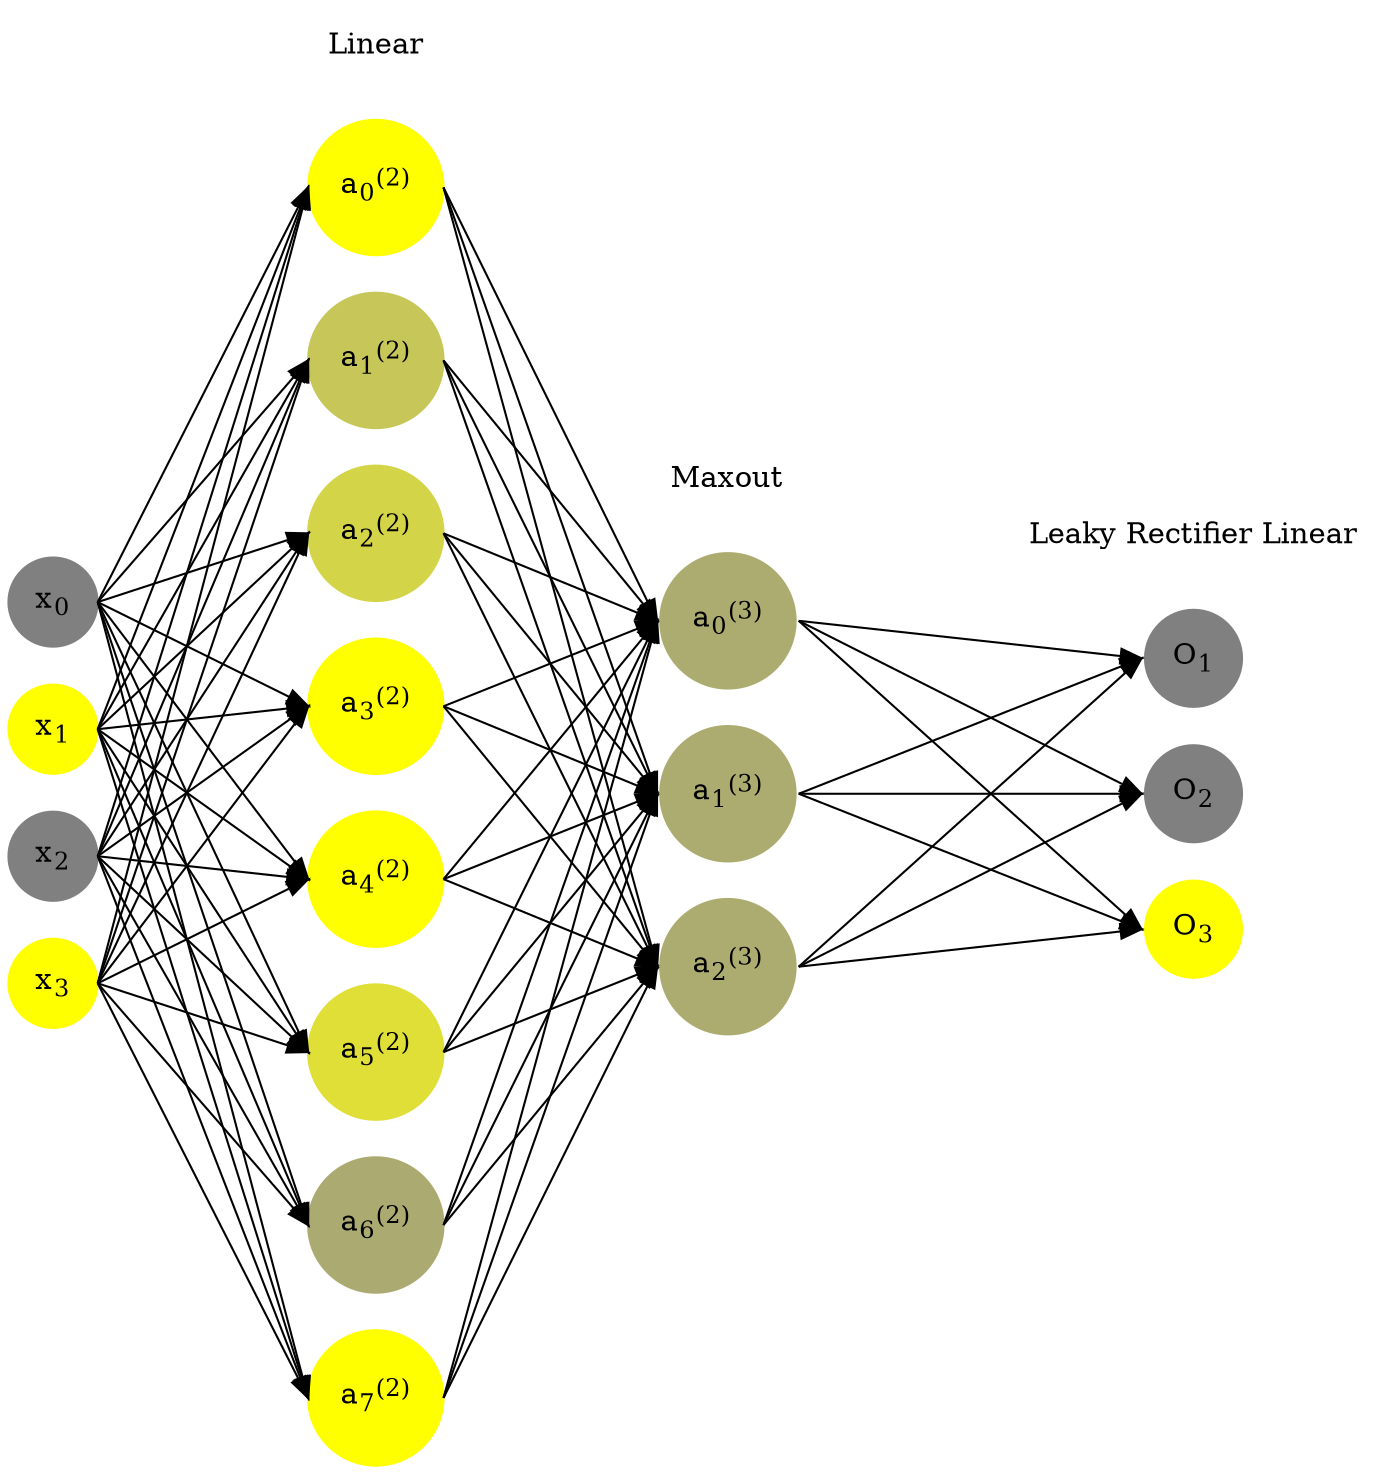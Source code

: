 digraph G {
	rankdir = LR;
	splines=false;
	edge[style=invis];
	ranksep= 1.4;
	{
	node [shape=circle, color="0.1667, 0.0, 0.5", style=filled, fillcolor="0.1667, 0.0, 0.5"];
	x0 [label=<x<sub>0</sub>>];
	}
	{
	node [shape=circle, color="0.1667, 1.0, 1.0", style=filled, fillcolor="0.1667, 1.0, 1.0"];
	x1 [label=<x<sub>1</sub>>];
	}
	{
	node [shape=circle, color="0.1667, 0.0, 0.5", style=filled, fillcolor="0.1667, 0.0, 0.5"];
	x2 [label=<x<sub>2</sub>>];
	}
	{
	node [shape=circle, color="0.1667, 1.0, 1.0", style=filled, fillcolor="0.1667, 1.0, 1.0"];
	x3 [label=<x<sub>3</sub>>];
	}
	{
	node [shape=circle, color="0.1667, 2.328316, 1.664158", style=filled, fillcolor="0.1667, 2.328316, 1.664158"];
	a02 [label=<a<sub>0</sub><sup>(2)</sup>>];
	}
	{
	node [shape=circle, color="0.1667, 0.549148, 0.774574", style=filled, fillcolor="0.1667, 0.549148, 0.774574"];
	a12 [label=<a<sub>1</sub><sup>(2)</sup>>];
	}
	{
	node [shape=circle, color="0.1667, 0.660713, 0.830356", style=filled, fillcolor="0.1667, 0.660713, 0.830356"];
	a22 [label=<a<sub>2</sub><sup>(2)</sup>>];
	}
	{
	node [shape=circle, color="0.1667, 1.346671, 1.173335", style=filled, fillcolor="0.1667, 1.346671, 1.173335"];
	a32 [label=<a<sub>3</sub><sup>(2)</sup>>];
	}
	{
	node [shape=circle, color="0.1667, 1.540103, 1.270051", style=filled, fillcolor="0.1667, 1.540103, 1.270051"];
	a42 [label=<a<sub>4</sub><sup>(2)</sup>>];
	}
	{
	node [shape=circle, color="0.1667, 0.745272, 0.872636", style=filled, fillcolor="0.1667, 0.745272, 0.872636"];
	a52 [label=<a<sub>5</sub><sup>(2)</sup>>];
	}
	{
	node [shape=circle, color="0.1667, 0.341531, 0.670765", style=filled, fillcolor="0.1667, 0.341531, 0.670765"];
	a62 [label=<a<sub>6</sub><sup>(2)</sup>>];
	}
	{
	node [shape=circle, color="0.1667, 1.020043, 1.010021", style=filled, fillcolor="0.1667, 1.020043, 1.010021"];
	a72 [label=<a<sub>7</sub><sup>(2)</sup>>];
	}
	{
	node [shape=circle, color="0.1667, 0.347299, 0.673649", style=filled, fillcolor="0.1667, 0.347299, 0.673649"];
	a03 [label=<a<sub>0</sub><sup>(3)</sup>>];
	}
	{
	node [shape=circle, color="0.1667, 0.347299, 0.673649", style=filled, fillcolor="0.1667, 0.347299, 0.673649"];
	a13 [label=<a<sub>1</sub><sup>(3)</sup>>];
	}
	{
	node [shape=circle, color="0.1667, 0.347299, 0.673649", style=filled, fillcolor="0.1667, 0.347299, 0.673649"];
	a23 [label=<a<sub>2</sub><sup>(3)</sup>>];
	}
	{
	node [shape=circle, color="0.1667, 0.0, 0.5", style=filled, fillcolor="0.1667, 0.0, 0.5"];
	O1 [label=<O<sub>1</sub>>];
	}
	{
	node [shape=circle, color="0.1667, 0.0, 0.5", style=filled, fillcolor="0.1667, 0.0, 0.5"];
	O2 [label=<O<sub>2</sub>>];
	}
	{
	node [shape=circle, color="0.1667, 1.0, 1.0", style=filled, fillcolor="0.1667, 1.0, 1.0"];
	O3 [label=<O<sub>3</sub>>];
	}
	{
	rank=same;
	x0->x1->x2->x3;
	}
	{
	rank=same;
	a02->a12->a22->a32->a42->a52->a62->a72;
	}
	{
	rank=same;
	a03->a13->a23;
	}
	{
	rank=same;
	O1->O2->O3;
	}
	l1 [shape=plaintext,label="Linear"];
	l1->a02;
	{rank=same; l1;a02};
	l2 [shape=plaintext,label="Maxout"];
	l2->a03;
	{rank=same; l2;a03};
	l3 [shape=plaintext,label="Leaky Rectifier Linear"];
	l3->O1;
	{rank=same; l3;O1};
edge[style=solid, tailport=e, headport=w];
	{x0;x1;x2;x3} -> {a02;a12;a22;a32;a42;a52;a62;a72};
	{a02;a12;a22;a32;a42;a52;a62;a72} -> {a03;a13;a23};
	{a03;a13;a23} -> {O1,O2,O3};
}